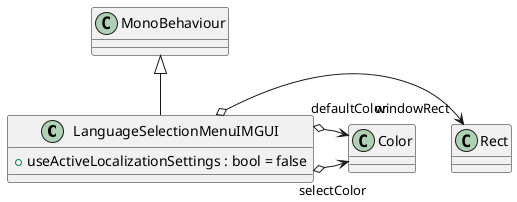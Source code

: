 @startuml
class LanguageSelectionMenuIMGUI {
    + useActiveLocalizationSettings : bool = false
}
MonoBehaviour <|-- LanguageSelectionMenuIMGUI
LanguageSelectionMenuIMGUI o-> "windowRect" Rect
LanguageSelectionMenuIMGUI o-> "selectColor" Color
LanguageSelectionMenuIMGUI o-> "defaultColor" Color
@enduml
